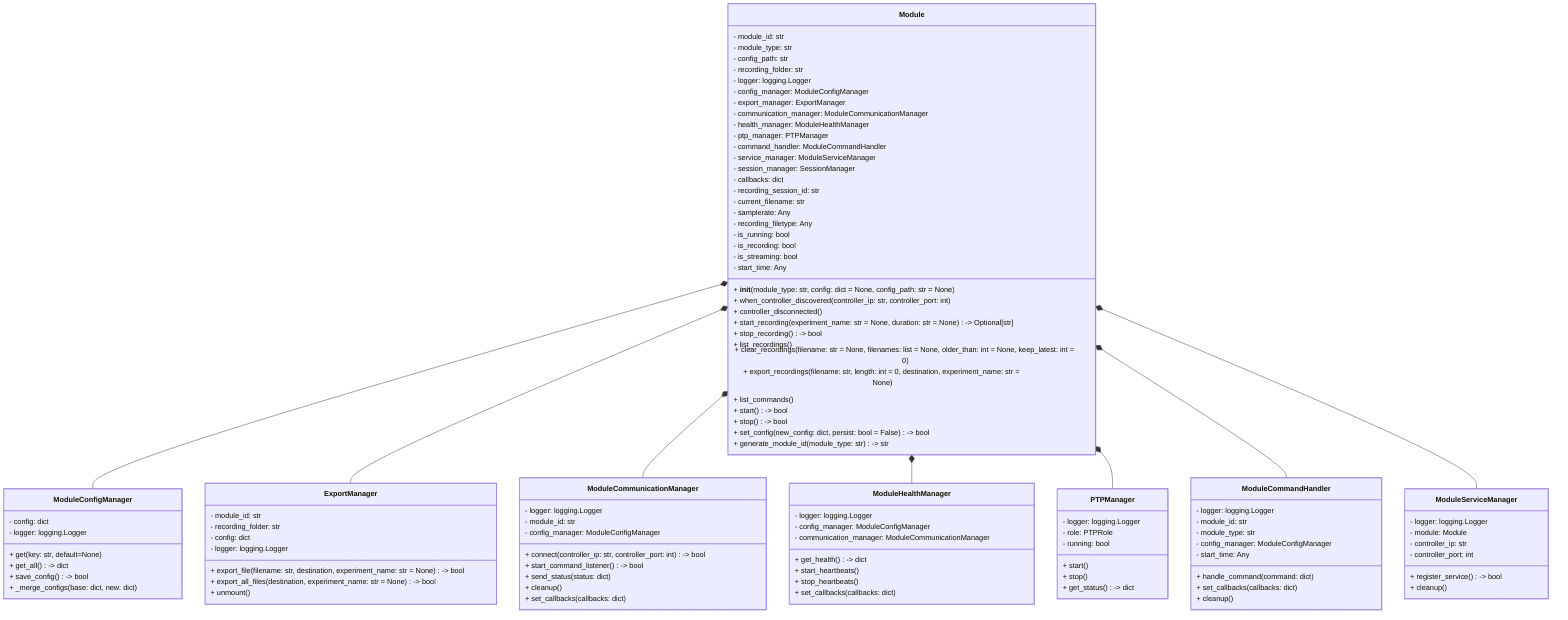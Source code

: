 classDiagram
    class Module {
        - module_id: str
        - module_type: str
        - config_path: str
        - recording_folder: str
        - logger: logging.Logger
        - config_manager: ModuleConfigManager
        - export_manager: ExportManager
        - communication_manager: ModuleCommunicationManager
        - health_manager: ModuleHealthManager
        - ptp_manager: PTPManager
        - command_handler: ModuleCommandHandler
        - service_manager: ModuleServiceManager
        - session_manager: SessionManager
        - callbacks: dict
        - recording_session_id: str
        - current_filename: str
        - samplerate: Any
        - recording_filetype: Any
        - is_running: bool
        - is_recording: bool
        - is_streaming: bool
        - start_time: Any
        + __init__(module_type: str, config: dict = None, config_path: str = None)
        + when_controller_discovered(controller_ip: str, controller_port: int)
        + controller_disconnected()
        + start_recording(experiment_name: str = None, duration: str = None) -> Optional[str]
        + stop_recording() -> bool
        + list_recordings()
        + clear_recordings(filename: str = None, filenames: list = None, older_than: int = None, keep_latest: int = 0)
        + export_recordings(filename: str, length: int = 0, destination, experiment_name: str = None)
        + list_commands()
        + start() -> bool
        + stop() -> bool
        + set_config(new_config: dict, persist: bool = False) -> bool
        + generate_module_id(module_type: str) -> str
    }
    class ModuleConfigManager {
        - config: dict
        - logger: logging.Logger
        + get(key: str, default=None)
        + get_all() -> dict
        + save_config() -> bool
        + _merge_configs(base: dict, new: dict)
    }
    class ExportManager {
        - module_id: str
        - recording_folder: str
        - config: dict
        - logger: logging.Logger
        + export_file(filename: str, destination, experiment_name: str = None) -> bool
        + export_all_files(destination, experiment_name: str = None) -> bool
        + unmount()
    }
    class ModuleCommunicationManager {
        - logger: logging.Logger
        - module_id: str
        - config_manager: ModuleConfigManager
        + connect(controller_ip: str, controller_port: int) -> bool
        + start_command_listener() -> bool
        + send_status(status: dict)
        + cleanup()
        + set_callbacks(callbacks: dict)
    }
    class ModuleHealthManager {
        - logger: logging.Logger
        - config_manager: ModuleConfigManager
        - communication_manager: ModuleCommunicationManager
        + get_health() -> dict
        + start_heartbeats()
        + stop_heartbeats()
        + set_callbacks(callbacks: dict)
    }
    class PTPManager {
        - logger: logging.Logger
        - role: PTPRole
        - running: bool
        + start()
        + stop()
        + get_status() -> dict
    }
    class ModuleCommandHandler {
        - logger: logging.Logger
        - module_id: str
        - module_type: str
        - config_manager: ModuleConfigManager
        - start_time: Any
        + handle_command(command: dict)
        + set_callbacks(callbacks: dict)
        + cleanup()
    }
    class ModuleServiceManager {
        - logger: logging.Logger
        - module: Module
        - controller_ip: str
        - controller_port: int
        + register_service() -> bool
        + cleanup()
    }
    Module *-- ModuleConfigManager
    Module *-- ExportManager
    Module *-- ModuleCommunicationManager
    Module *-- ModuleHealthManager
    Module *-- PTPManager
    Module *-- ModuleCommandHandler
    Module *-- ModuleServiceManager